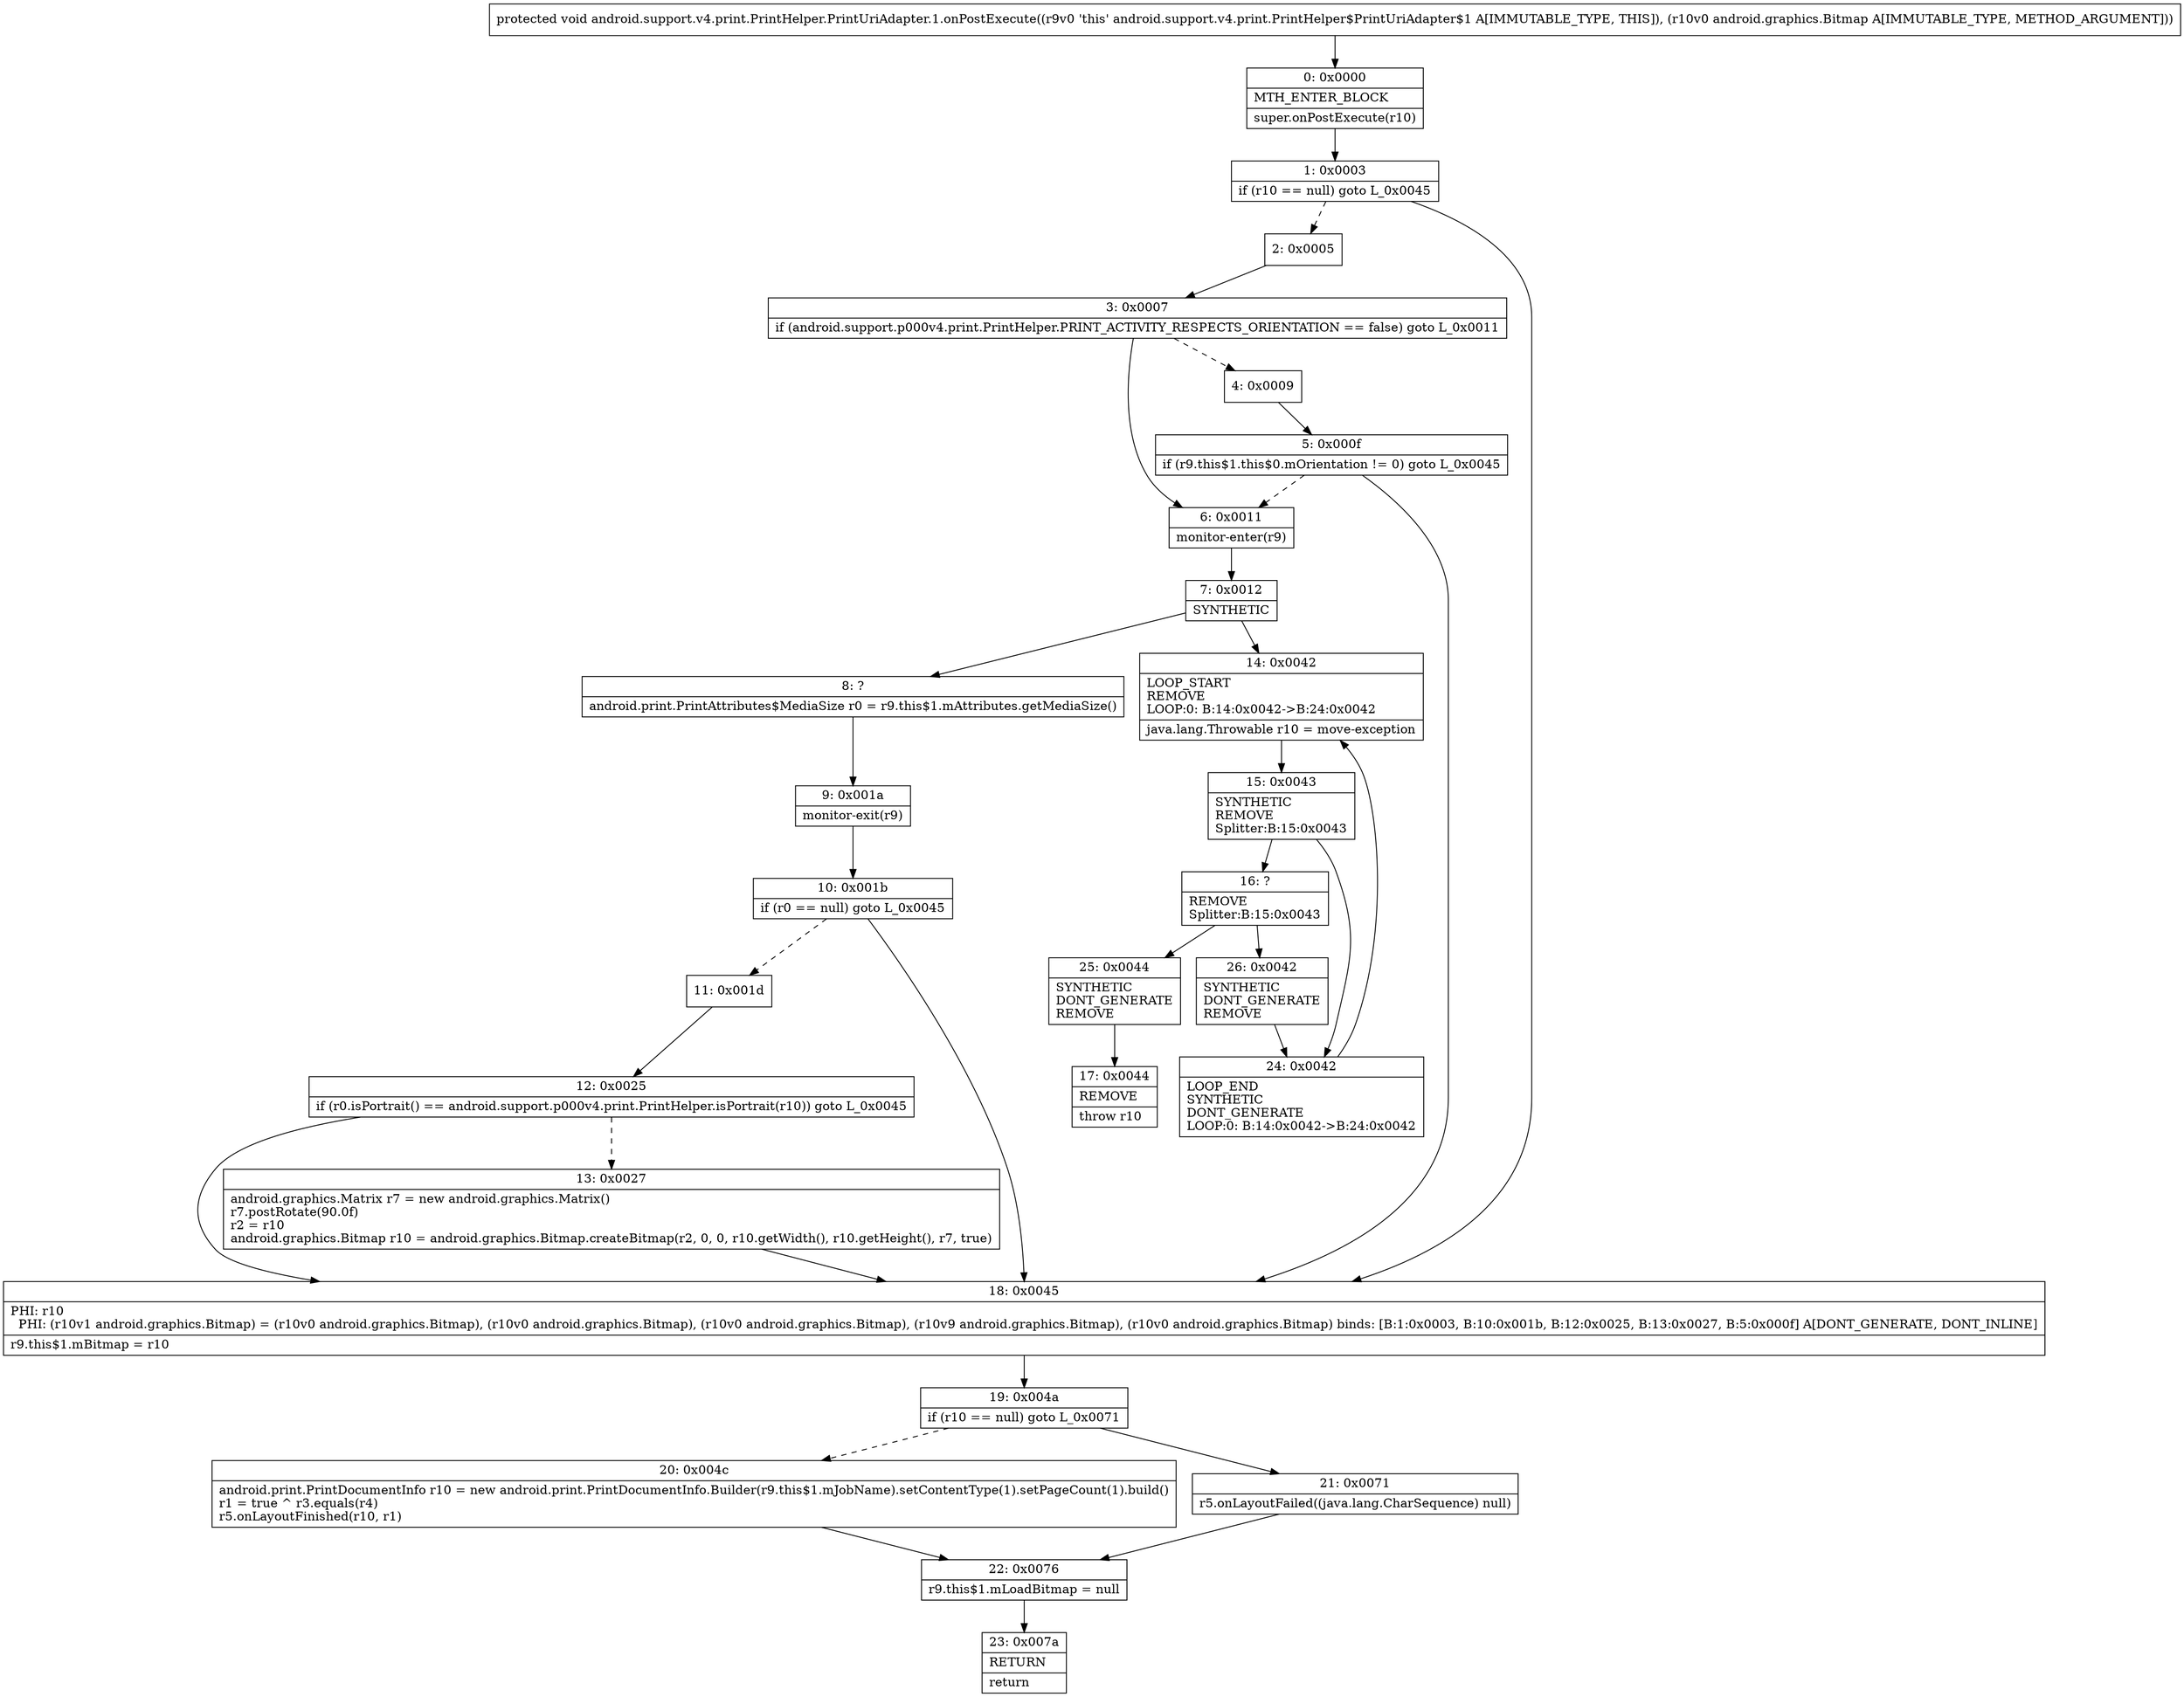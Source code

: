 digraph "CFG forandroid.support.v4.print.PrintHelper.PrintUriAdapter.1.onPostExecute(Landroid\/graphics\/Bitmap;)V" {
Node_0 [shape=record,label="{0\:\ 0x0000|MTH_ENTER_BLOCK\l|super.onPostExecute(r10)\l}"];
Node_1 [shape=record,label="{1\:\ 0x0003|if (r10 == null) goto L_0x0045\l}"];
Node_2 [shape=record,label="{2\:\ 0x0005}"];
Node_3 [shape=record,label="{3\:\ 0x0007|if (android.support.p000v4.print.PrintHelper.PRINT_ACTIVITY_RESPECTS_ORIENTATION == false) goto L_0x0011\l}"];
Node_4 [shape=record,label="{4\:\ 0x0009}"];
Node_5 [shape=record,label="{5\:\ 0x000f|if (r9.this$1.this$0.mOrientation != 0) goto L_0x0045\l}"];
Node_6 [shape=record,label="{6\:\ 0x0011|monitor\-enter(r9)\l}"];
Node_7 [shape=record,label="{7\:\ 0x0012|SYNTHETIC\l}"];
Node_8 [shape=record,label="{8\:\ ?|android.print.PrintAttributes$MediaSize r0 = r9.this$1.mAttributes.getMediaSize()\l}"];
Node_9 [shape=record,label="{9\:\ 0x001a|monitor\-exit(r9)\l}"];
Node_10 [shape=record,label="{10\:\ 0x001b|if (r0 == null) goto L_0x0045\l}"];
Node_11 [shape=record,label="{11\:\ 0x001d}"];
Node_12 [shape=record,label="{12\:\ 0x0025|if (r0.isPortrait() == android.support.p000v4.print.PrintHelper.isPortrait(r10)) goto L_0x0045\l}"];
Node_13 [shape=record,label="{13\:\ 0x0027|android.graphics.Matrix r7 = new android.graphics.Matrix()\lr7.postRotate(90.0f)\lr2 = r10\landroid.graphics.Bitmap r10 = android.graphics.Bitmap.createBitmap(r2, 0, 0, r10.getWidth(), r10.getHeight(), r7, true)\l}"];
Node_14 [shape=record,label="{14\:\ 0x0042|LOOP_START\lREMOVE\lLOOP:0: B:14:0x0042\-\>B:24:0x0042\l|java.lang.Throwable r10 = move\-exception\l}"];
Node_15 [shape=record,label="{15\:\ 0x0043|SYNTHETIC\lREMOVE\lSplitter:B:15:0x0043\l}"];
Node_16 [shape=record,label="{16\:\ ?|REMOVE\lSplitter:B:15:0x0043\l}"];
Node_17 [shape=record,label="{17\:\ 0x0044|REMOVE\l|throw r10\l}"];
Node_18 [shape=record,label="{18\:\ 0x0045|PHI: r10 \l  PHI: (r10v1 android.graphics.Bitmap) = (r10v0 android.graphics.Bitmap), (r10v0 android.graphics.Bitmap), (r10v0 android.graphics.Bitmap), (r10v9 android.graphics.Bitmap), (r10v0 android.graphics.Bitmap) binds: [B:1:0x0003, B:10:0x001b, B:12:0x0025, B:13:0x0027, B:5:0x000f] A[DONT_GENERATE, DONT_INLINE]\l|r9.this$1.mBitmap = r10\l}"];
Node_19 [shape=record,label="{19\:\ 0x004a|if (r10 == null) goto L_0x0071\l}"];
Node_20 [shape=record,label="{20\:\ 0x004c|android.print.PrintDocumentInfo r10 = new android.print.PrintDocumentInfo.Builder(r9.this$1.mJobName).setContentType(1).setPageCount(1).build()\lr1 = true ^ r3.equals(r4)\lr5.onLayoutFinished(r10, r1)\l}"];
Node_21 [shape=record,label="{21\:\ 0x0071|r5.onLayoutFailed((java.lang.CharSequence) null)\l}"];
Node_22 [shape=record,label="{22\:\ 0x0076|r9.this$1.mLoadBitmap = null\l}"];
Node_23 [shape=record,label="{23\:\ 0x007a|RETURN\l|return\l}"];
Node_24 [shape=record,label="{24\:\ 0x0042|LOOP_END\lSYNTHETIC\lDONT_GENERATE\lLOOP:0: B:14:0x0042\-\>B:24:0x0042\l}"];
Node_25 [shape=record,label="{25\:\ 0x0044|SYNTHETIC\lDONT_GENERATE\lREMOVE\l}"];
Node_26 [shape=record,label="{26\:\ 0x0042|SYNTHETIC\lDONT_GENERATE\lREMOVE\l}"];
MethodNode[shape=record,label="{protected void android.support.v4.print.PrintHelper.PrintUriAdapter.1.onPostExecute((r9v0 'this' android.support.v4.print.PrintHelper$PrintUriAdapter$1 A[IMMUTABLE_TYPE, THIS]), (r10v0 android.graphics.Bitmap A[IMMUTABLE_TYPE, METHOD_ARGUMENT])) }"];
MethodNode -> Node_0;
Node_0 -> Node_1;
Node_1 -> Node_2[style=dashed];
Node_1 -> Node_18;
Node_2 -> Node_3;
Node_3 -> Node_4[style=dashed];
Node_3 -> Node_6;
Node_4 -> Node_5;
Node_5 -> Node_6[style=dashed];
Node_5 -> Node_18;
Node_6 -> Node_7;
Node_7 -> Node_8;
Node_7 -> Node_14;
Node_8 -> Node_9;
Node_9 -> Node_10;
Node_10 -> Node_11[style=dashed];
Node_10 -> Node_18;
Node_11 -> Node_12;
Node_12 -> Node_13[style=dashed];
Node_12 -> Node_18;
Node_13 -> Node_18;
Node_14 -> Node_15;
Node_15 -> Node_16;
Node_15 -> Node_24;
Node_16 -> Node_25;
Node_16 -> Node_26;
Node_18 -> Node_19;
Node_19 -> Node_20[style=dashed];
Node_19 -> Node_21;
Node_20 -> Node_22;
Node_21 -> Node_22;
Node_22 -> Node_23;
Node_24 -> Node_14;
Node_25 -> Node_17;
Node_26 -> Node_24;
}

